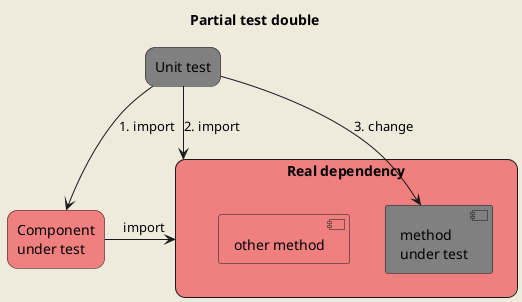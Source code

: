 
@startuml
skinparam backgroundColor #EEEBDC

title
  Partial test double
end title

skinparam rectangle {
    roundCorner 20
}

rectangle "Unit test" as UnitTest #gray

rectangle "Component\nunder test" as cut #LightCoral

rectangle "Real dependency" as RealDependency #LightCoral {
  component "method\nunder test" as RealDependencyMut #gray
  component "other method" as RealDependencyOtherMethod #LightCoral
}

UnitTest --> cut: 1. import
UnitTest --> RealDependency: 2. import
cut -> RealDependency: import
UnitTest -> RealDependencyMut: 3. change

@enduml